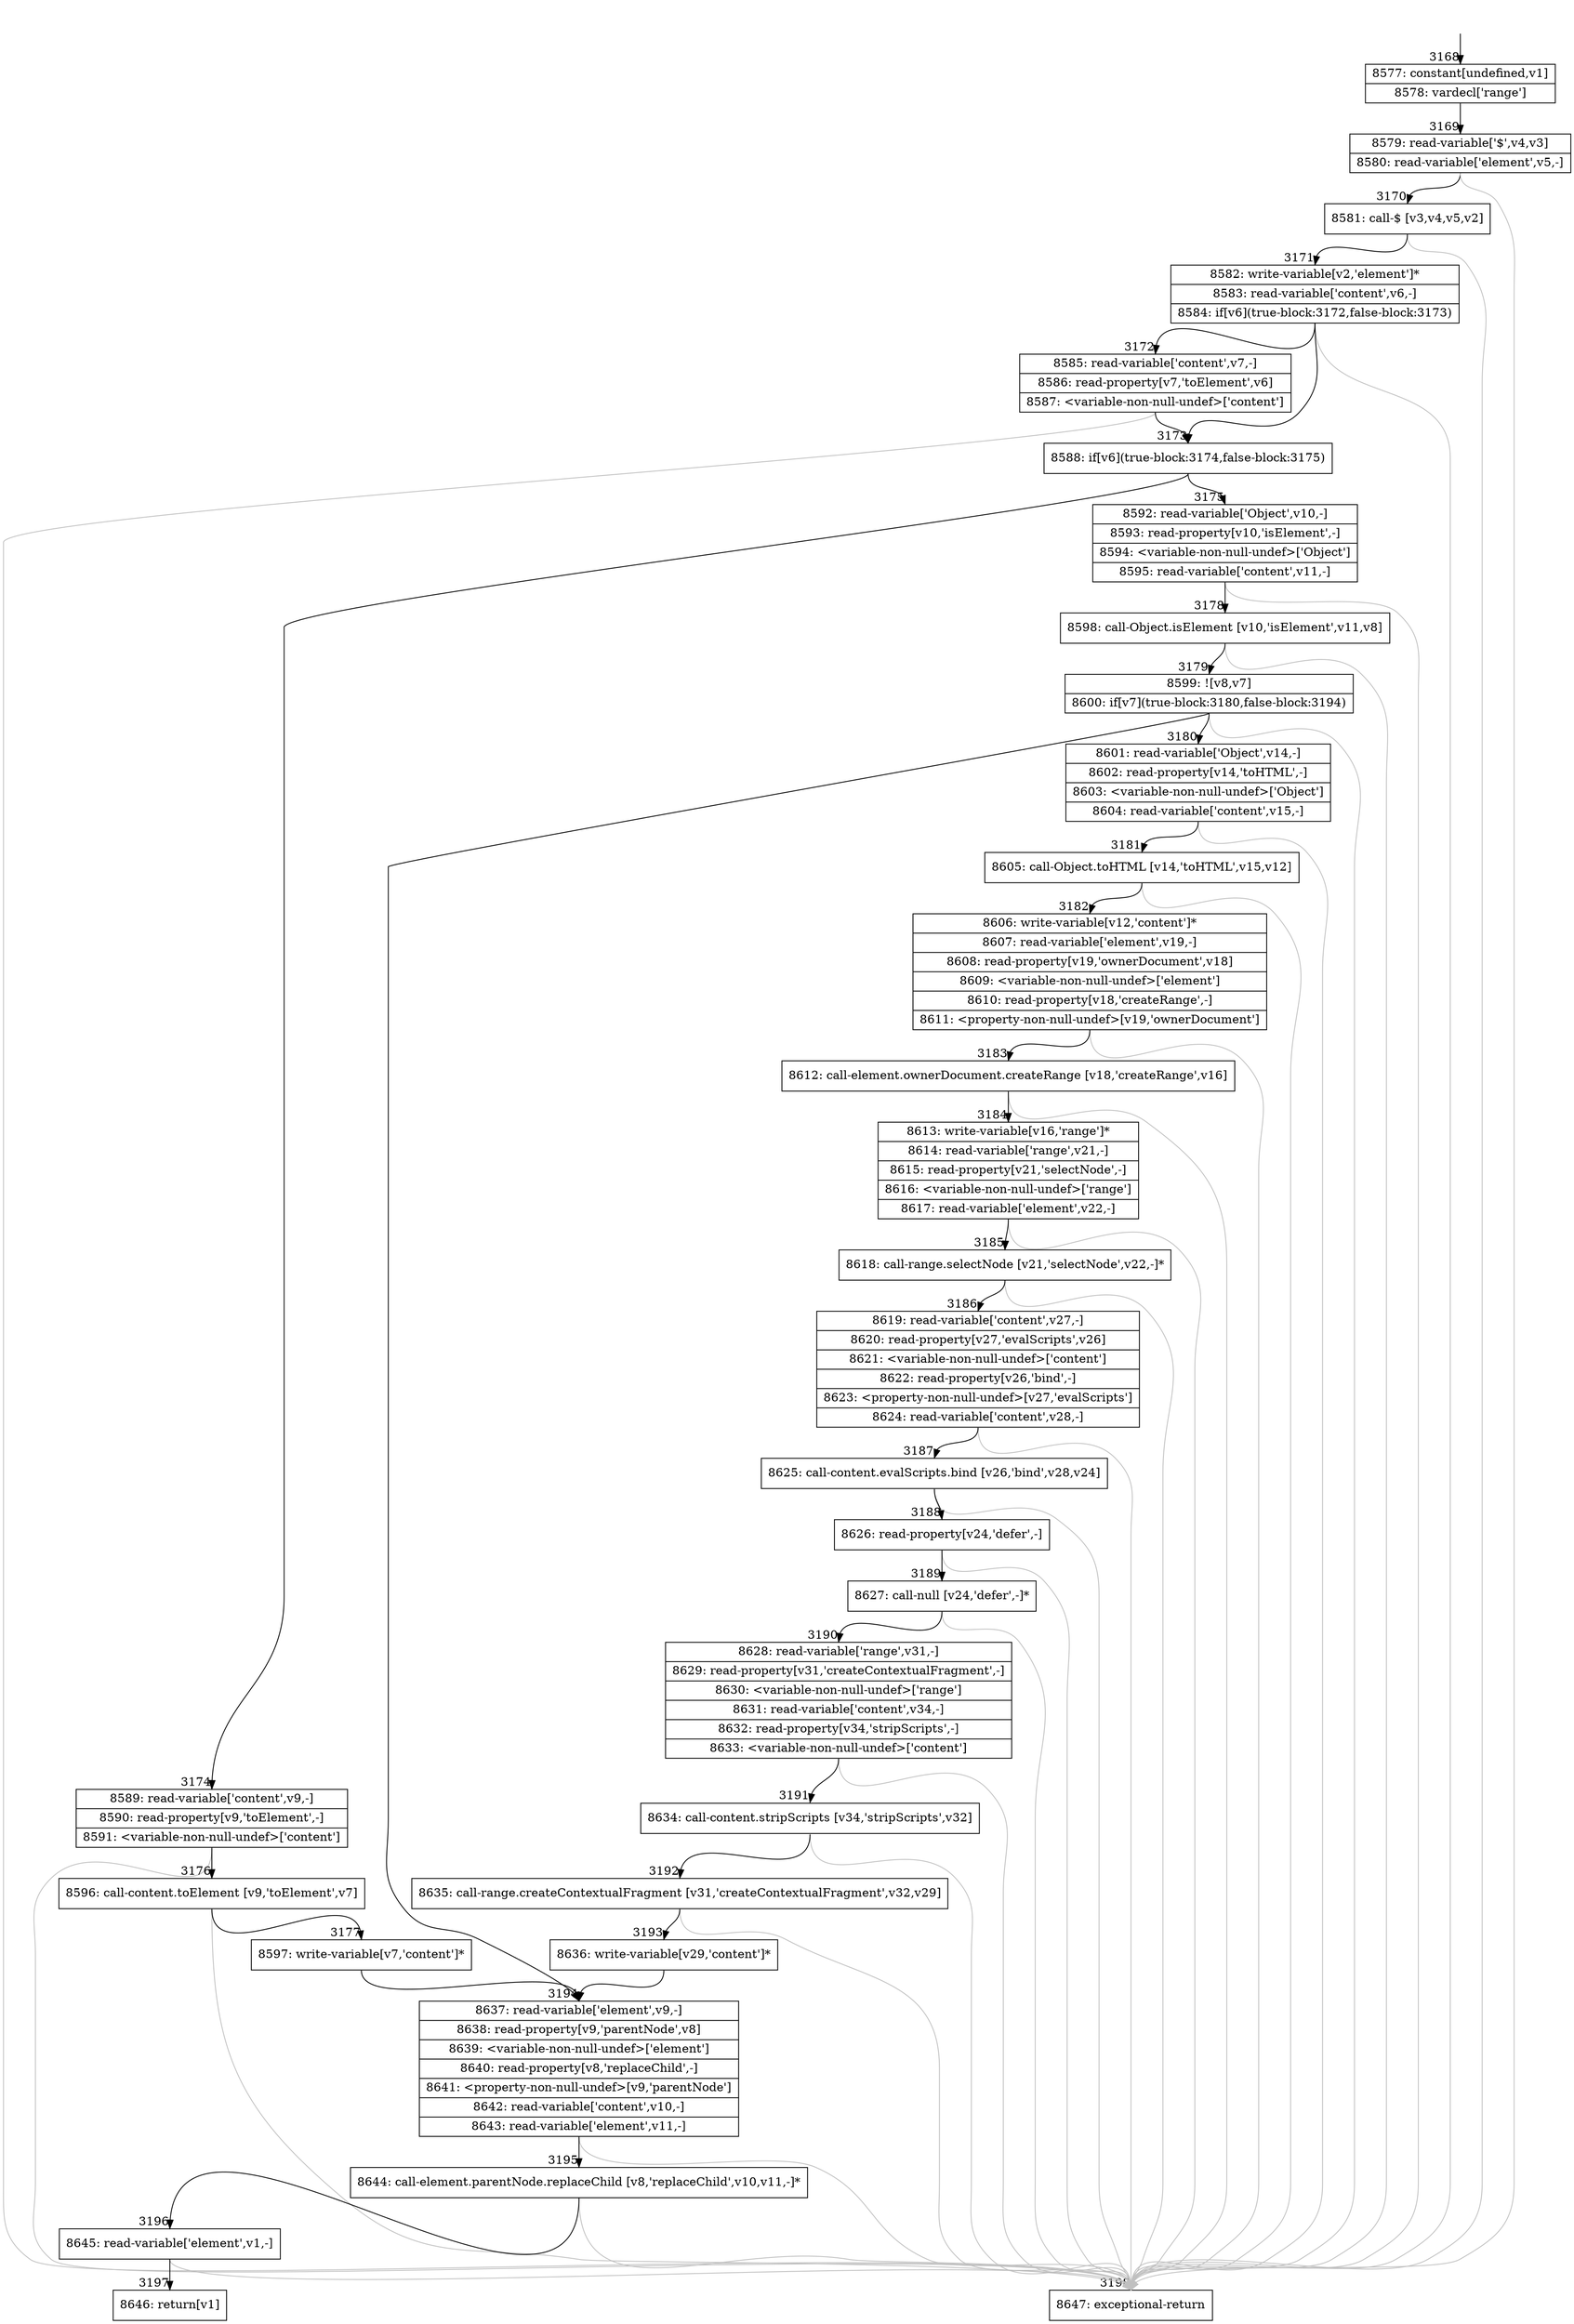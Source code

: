 digraph {
rankdir="TD"
BB_entry275[shape=none,label=""];
BB_entry275 -> BB3168 [tailport=s, headport=n, headlabel="    3168"]
BB3168 [shape=record label="{8577: constant[undefined,v1]|8578: vardecl['range']}" ] 
BB3168 -> BB3169 [tailport=s, headport=n, headlabel="      3169"]
BB3169 [shape=record label="{8579: read-variable['$',v4,v3]|8580: read-variable['element',v5,-]}" ] 
BB3169 -> BB3170 [tailport=s, headport=n, headlabel="      3170"]
BB3169 -> BB3198 [tailport=s, headport=n, color=gray, headlabel="      3198"]
BB3170 [shape=record label="{8581: call-$ [v3,v4,v5,v2]}" ] 
BB3170 -> BB3171 [tailport=s, headport=n, headlabel="      3171"]
BB3170 -> BB3198 [tailport=s, headport=n, color=gray]
BB3171 [shape=record label="{8582: write-variable[v2,'element']*|8583: read-variable['content',v6,-]|8584: if[v6](true-block:3172,false-block:3173)}" ] 
BB3171 -> BB3173 [tailport=s, headport=n, headlabel="      3173"]
BB3171 -> BB3172 [tailport=s, headport=n, headlabel="      3172"]
BB3171 -> BB3198 [tailport=s, headport=n, color=gray]
BB3172 [shape=record label="{8585: read-variable['content',v7,-]|8586: read-property[v7,'toElement',v6]|8587: \<variable-non-null-undef\>['content']}" ] 
BB3172 -> BB3173 [tailport=s, headport=n]
BB3172 -> BB3198 [tailport=s, headport=n, color=gray]
BB3173 [shape=record label="{8588: if[v6](true-block:3174,false-block:3175)}" ] 
BB3173 -> BB3174 [tailport=s, headport=n, headlabel="      3174"]
BB3173 -> BB3175 [tailport=s, headport=n, headlabel="      3175"]
BB3174 [shape=record label="{8589: read-variable['content',v9,-]|8590: read-property[v9,'toElement',-]|8591: \<variable-non-null-undef\>['content']}" ] 
BB3174 -> BB3176 [tailport=s, headport=n, headlabel="      3176"]
BB3174 -> BB3198 [tailport=s, headport=n, color=gray]
BB3175 [shape=record label="{8592: read-variable['Object',v10,-]|8593: read-property[v10,'isElement',-]|8594: \<variable-non-null-undef\>['Object']|8595: read-variable['content',v11,-]}" ] 
BB3175 -> BB3178 [tailport=s, headport=n, headlabel="      3178"]
BB3175 -> BB3198 [tailport=s, headport=n, color=gray]
BB3176 [shape=record label="{8596: call-content.toElement [v9,'toElement',v7]}" ] 
BB3176 -> BB3177 [tailport=s, headport=n, headlabel="      3177"]
BB3176 -> BB3198 [tailport=s, headport=n, color=gray]
BB3177 [shape=record label="{8597: write-variable[v7,'content']*}" ] 
BB3177 -> BB3194 [tailport=s, headport=n, headlabel="      3194"]
BB3178 [shape=record label="{8598: call-Object.isElement [v10,'isElement',v11,v8]}" ] 
BB3178 -> BB3179 [tailport=s, headport=n, headlabel="      3179"]
BB3178 -> BB3198 [tailport=s, headport=n, color=gray]
BB3179 [shape=record label="{8599: ![v8,v7]|8600: if[v7](true-block:3180,false-block:3194)}" ] 
BB3179 -> BB3180 [tailport=s, headport=n, headlabel="      3180"]
BB3179 -> BB3194 [tailport=s, headport=n]
BB3179 -> BB3198 [tailport=s, headport=n, color=gray]
BB3180 [shape=record label="{8601: read-variable['Object',v14,-]|8602: read-property[v14,'toHTML',-]|8603: \<variable-non-null-undef\>['Object']|8604: read-variable['content',v15,-]}" ] 
BB3180 -> BB3181 [tailport=s, headport=n, headlabel="      3181"]
BB3180 -> BB3198 [tailport=s, headport=n, color=gray]
BB3181 [shape=record label="{8605: call-Object.toHTML [v14,'toHTML',v15,v12]}" ] 
BB3181 -> BB3182 [tailport=s, headport=n, headlabel="      3182"]
BB3181 -> BB3198 [tailport=s, headport=n, color=gray]
BB3182 [shape=record label="{8606: write-variable[v12,'content']*|8607: read-variable['element',v19,-]|8608: read-property[v19,'ownerDocument',v18]|8609: \<variable-non-null-undef\>['element']|8610: read-property[v18,'createRange',-]|8611: \<property-non-null-undef\>[v19,'ownerDocument']}" ] 
BB3182 -> BB3183 [tailport=s, headport=n, headlabel="      3183"]
BB3182 -> BB3198 [tailport=s, headport=n, color=gray]
BB3183 [shape=record label="{8612: call-element.ownerDocument.createRange [v18,'createRange',v16]}" ] 
BB3183 -> BB3184 [tailport=s, headport=n, headlabel="      3184"]
BB3183 -> BB3198 [tailport=s, headport=n, color=gray]
BB3184 [shape=record label="{8613: write-variable[v16,'range']*|8614: read-variable['range',v21,-]|8615: read-property[v21,'selectNode',-]|8616: \<variable-non-null-undef\>['range']|8617: read-variable['element',v22,-]}" ] 
BB3184 -> BB3185 [tailport=s, headport=n, headlabel="      3185"]
BB3184 -> BB3198 [tailport=s, headport=n, color=gray]
BB3185 [shape=record label="{8618: call-range.selectNode [v21,'selectNode',v22,-]*}" ] 
BB3185 -> BB3186 [tailport=s, headport=n, headlabel="      3186"]
BB3185 -> BB3198 [tailport=s, headport=n, color=gray]
BB3186 [shape=record label="{8619: read-variable['content',v27,-]|8620: read-property[v27,'evalScripts',v26]|8621: \<variable-non-null-undef\>['content']|8622: read-property[v26,'bind',-]|8623: \<property-non-null-undef\>[v27,'evalScripts']|8624: read-variable['content',v28,-]}" ] 
BB3186 -> BB3187 [tailport=s, headport=n, headlabel="      3187"]
BB3186 -> BB3198 [tailport=s, headport=n, color=gray]
BB3187 [shape=record label="{8625: call-content.evalScripts.bind [v26,'bind',v28,v24]}" ] 
BB3187 -> BB3188 [tailport=s, headport=n, headlabel="      3188"]
BB3187 -> BB3198 [tailport=s, headport=n, color=gray]
BB3188 [shape=record label="{8626: read-property[v24,'defer',-]}" ] 
BB3188 -> BB3189 [tailport=s, headport=n, headlabel="      3189"]
BB3188 -> BB3198 [tailport=s, headport=n, color=gray]
BB3189 [shape=record label="{8627: call-null [v24,'defer',-]*}" ] 
BB3189 -> BB3190 [tailport=s, headport=n, headlabel="      3190"]
BB3189 -> BB3198 [tailport=s, headport=n, color=gray]
BB3190 [shape=record label="{8628: read-variable['range',v31,-]|8629: read-property[v31,'createContextualFragment',-]|8630: \<variable-non-null-undef\>['range']|8631: read-variable['content',v34,-]|8632: read-property[v34,'stripScripts',-]|8633: \<variable-non-null-undef\>['content']}" ] 
BB3190 -> BB3191 [tailport=s, headport=n, headlabel="      3191"]
BB3190 -> BB3198 [tailport=s, headport=n, color=gray]
BB3191 [shape=record label="{8634: call-content.stripScripts [v34,'stripScripts',v32]}" ] 
BB3191 -> BB3192 [tailport=s, headport=n, headlabel="      3192"]
BB3191 -> BB3198 [tailport=s, headport=n, color=gray]
BB3192 [shape=record label="{8635: call-range.createContextualFragment [v31,'createContextualFragment',v32,v29]}" ] 
BB3192 -> BB3193 [tailport=s, headport=n, headlabel="      3193"]
BB3192 -> BB3198 [tailport=s, headport=n, color=gray]
BB3193 [shape=record label="{8636: write-variable[v29,'content']*}" ] 
BB3193 -> BB3194 [tailport=s, headport=n]
BB3194 [shape=record label="{8637: read-variable['element',v9,-]|8638: read-property[v9,'parentNode',v8]|8639: \<variable-non-null-undef\>['element']|8640: read-property[v8,'replaceChild',-]|8641: \<property-non-null-undef\>[v9,'parentNode']|8642: read-variable['content',v10,-]|8643: read-variable['element',v11,-]}" ] 
BB3194 -> BB3195 [tailport=s, headport=n, headlabel="      3195"]
BB3194 -> BB3198 [tailport=s, headport=n, color=gray]
BB3195 [shape=record label="{8644: call-element.parentNode.replaceChild [v8,'replaceChild',v10,v11,-]*}" ] 
BB3195 -> BB3196 [tailport=s, headport=n, headlabel="      3196"]
BB3195 -> BB3198 [tailport=s, headport=n, color=gray]
BB3196 [shape=record label="{8645: read-variable['element',v1,-]}" ] 
BB3196 -> BB3197 [tailport=s, headport=n, headlabel="      3197"]
BB3196 -> BB3198 [tailport=s, headport=n, color=gray]
BB3197 [shape=record label="{8646: return[v1]}" ] 
BB3198 [shape=record label="{8647: exceptional-return}" ] 
//#$~ 2307
}
